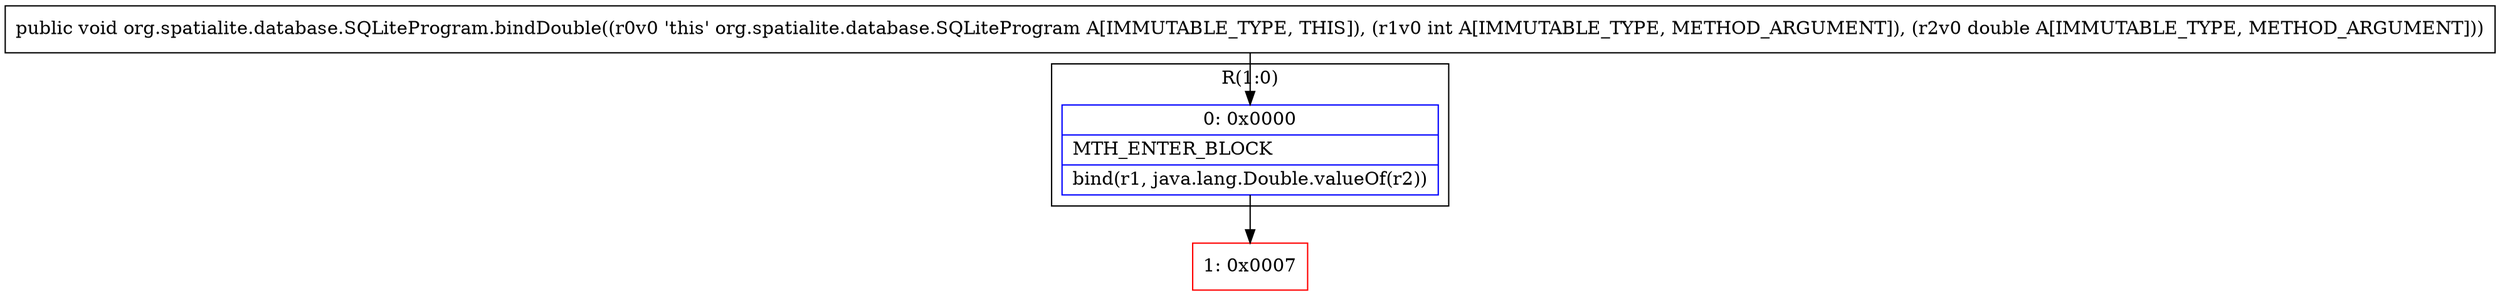 digraph "CFG fororg.spatialite.database.SQLiteProgram.bindDouble(ID)V" {
subgraph cluster_Region_1229752358 {
label = "R(1:0)";
node [shape=record,color=blue];
Node_0 [shape=record,label="{0\:\ 0x0000|MTH_ENTER_BLOCK\l|bind(r1, java.lang.Double.valueOf(r2))\l}"];
}
Node_1 [shape=record,color=red,label="{1\:\ 0x0007}"];
MethodNode[shape=record,label="{public void org.spatialite.database.SQLiteProgram.bindDouble((r0v0 'this' org.spatialite.database.SQLiteProgram A[IMMUTABLE_TYPE, THIS]), (r1v0 int A[IMMUTABLE_TYPE, METHOD_ARGUMENT]), (r2v0 double A[IMMUTABLE_TYPE, METHOD_ARGUMENT])) }"];
MethodNode -> Node_0;
Node_0 -> Node_1;
}

